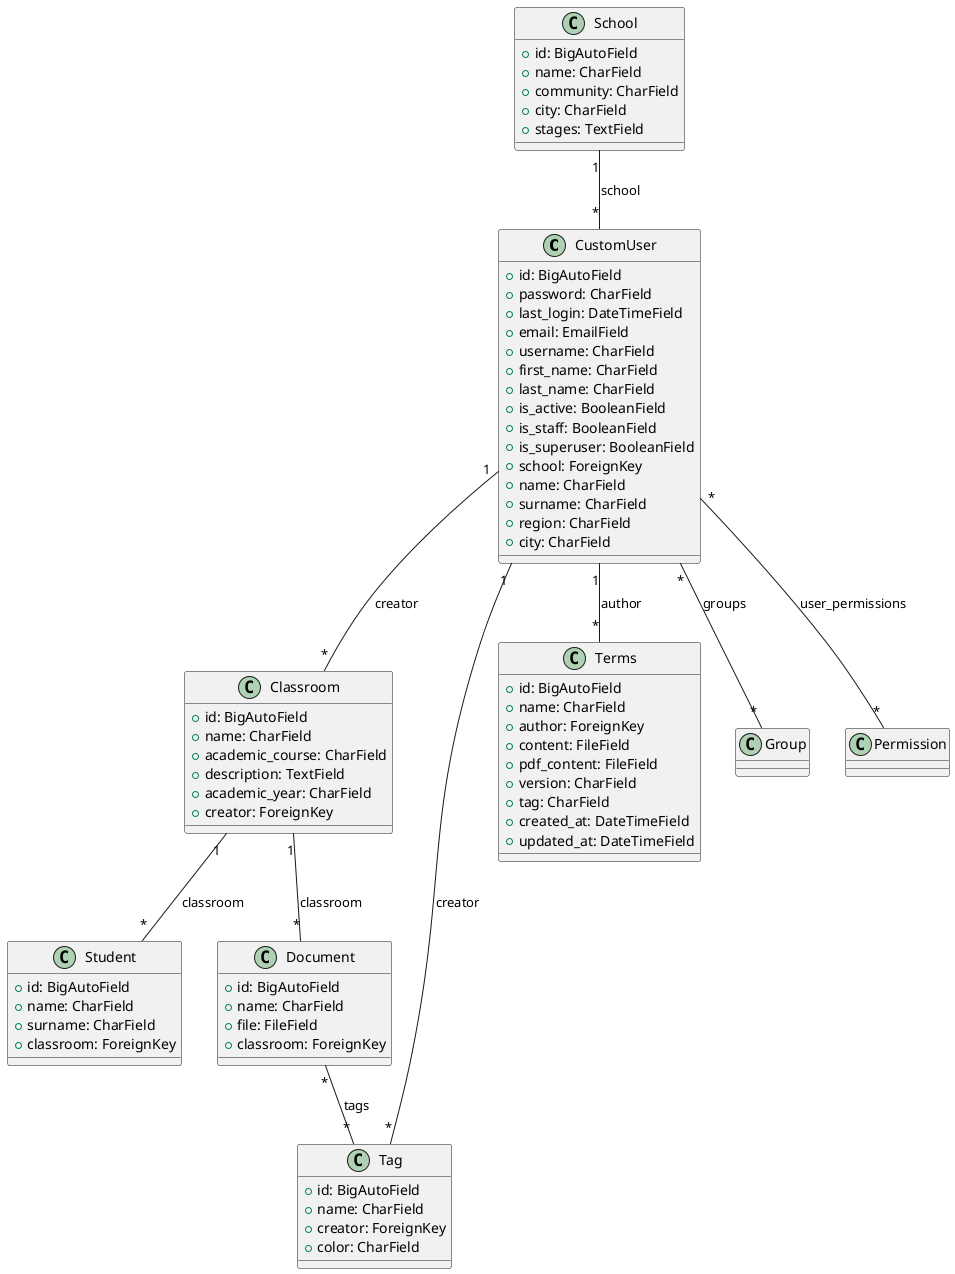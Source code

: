 @startuml Maestre Project Models

' USERS APP
class CustomUser {
  +id: BigAutoField
  +password: CharField
  +last_login: DateTimeField
  +email: EmailField
  +username: CharField
  +first_name: CharField
  +last_name: CharField
  +is_active: BooleanField
  +is_staff: BooleanField
  +is_superuser: BooleanField
  +school: ForeignKey
  +name: CharField
  +surname: CharField
  +region: CharField
  +city: CharField
}

' SCHOOLS APP
class School {
  +id: BigAutoField
  +name: CharField
  +community: CharField
  +city: CharField
  +stages: TextField
}

' STUDENTS APP
class Student {
  +id: BigAutoField
  +name: CharField
  +surname: CharField
  +classroom: ForeignKey
}

' CLASSROOMS APP
class Classroom {
  +id: BigAutoField
  +name: CharField
  +academic_course: CharField
  +description: TextField
  +academic_year: CharField
  +creator: ForeignKey
}

' TAGS APP
class Tag {
  +id: BigAutoField
  +name: CharField
  +creator: ForeignKey
  +color: CharField
}

' MATERIALS APP
class Document {
  +id: BigAutoField
  +name: CharField
  +file: FileField
  +classroom: ForeignKey
}

' TERMS APP
class Terms {
  +id: BigAutoField
  +name: CharField
  +author: ForeignKey
  +content: FileField
  +pdf_content: FileField
  +version: CharField
  +tag: CharField
  +created_at: DateTimeField
  +updated_at: DateTimeField
}

' Relationships
School "1" -- "*" CustomUser : school
CustomUser "*" -- "*" Group : groups
CustomUser "*" -- "*" Permission : user_permissions
Classroom "1" -- "*" Student : classroom
CustomUser "1" -- "*" Classroom : creator
CustomUser "1" -- "*" Tag : creator
Classroom "1" -- "*" Document : classroom
Document "*" -- "*" Tag : tags
CustomUser "1" -- "*" Terms : author

@enduml